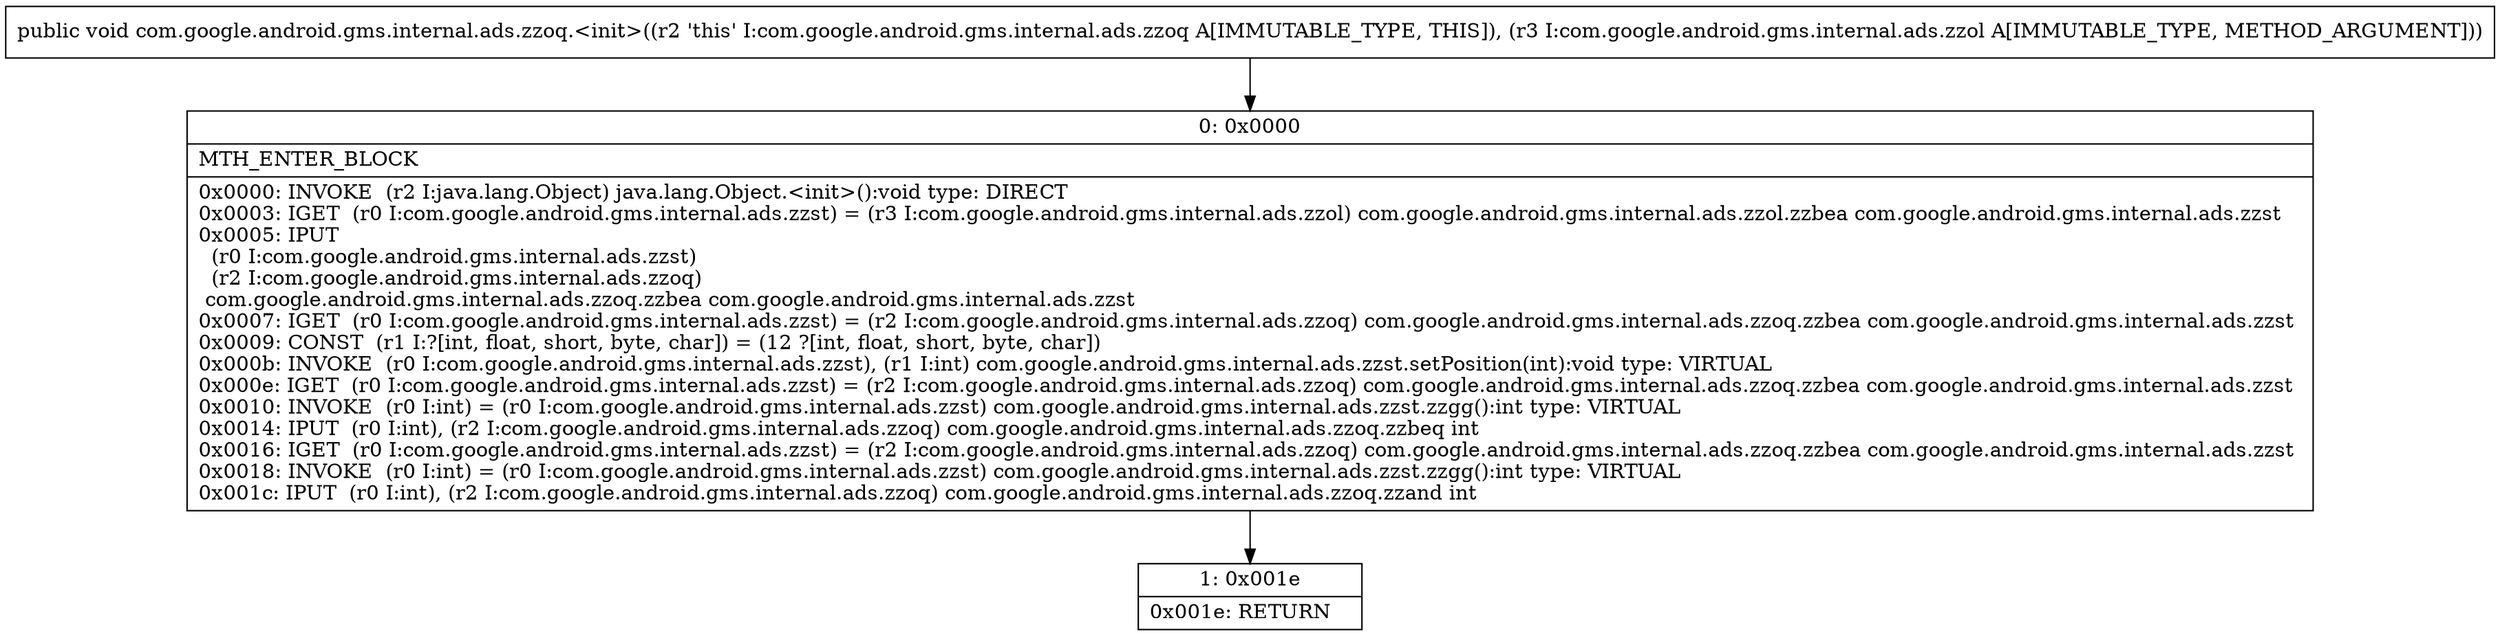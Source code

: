 digraph "CFG forcom.google.android.gms.internal.ads.zzoq.\<init\>(Lcom\/google\/android\/gms\/internal\/ads\/zzol;)V" {
Node_0 [shape=record,label="{0\:\ 0x0000|MTH_ENTER_BLOCK\l|0x0000: INVOKE  (r2 I:java.lang.Object) java.lang.Object.\<init\>():void type: DIRECT \l0x0003: IGET  (r0 I:com.google.android.gms.internal.ads.zzst) = (r3 I:com.google.android.gms.internal.ads.zzol) com.google.android.gms.internal.ads.zzol.zzbea com.google.android.gms.internal.ads.zzst \l0x0005: IPUT  \l  (r0 I:com.google.android.gms.internal.ads.zzst)\l  (r2 I:com.google.android.gms.internal.ads.zzoq)\l com.google.android.gms.internal.ads.zzoq.zzbea com.google.android.gms.internal.ads.zzst \l0x0007: IGET  (r0 I:com.google.android.gms.internal.ads.zzst) = (r2 I:com.google.android.gms.internal.ads.zzoq) com.google.android.gms.internal.ads.zzoq.zzbea com.google.android.gms.internal.ads.zzst \l0x0009: CONST  (r1 I:?[int, float, short, byte, char]) = (12 ?[int, float, short, byte, char]) \l0x000b: INVOKE  (r0 I:com.google.android.gms.internal.ads.zzst), (r1 I:int) com.google.android.gms.internal.ads.zzst.setPosition(int):void type: VIRTUAL \l0x000e: IGET  (r0 I:com.google.android.gms.internal.ads.zzst) = (r2 I:com.google.android.gms.internal.ads.zzoq) com.google.android.gms.internal.ads.zzoq.zzbea com.google.android.gms.internal.ads.zzst \l0x0010: INVOKE  (r0 I:int) = (r0 I:com.google.android.gms.internal.ads.zzst) com.google.android.gms.internal.ads.zzst.zzgg():int type: VIRTUAL \l0x0014: IPUT  (r0 I:int), (r2 I:com.google.android.gms.internal.ads.zzoq) com.google.android.gms.internal.ads.zzoq.zzbeq int \l0x0016: IGET  (r0 I:com.google.android.gms.internal.ads.zzst) = (r2 I:com.google.android.gms.internal.ads.zzoq) com.google.android.gms.internal.ads.zzoq.zzbea com.google.android.gms.internal.ads.zzst \l0x0018: INVOKE  (r0 I:int) = (r0 I:com.google.android.gms.internal.ads.zzst) com.google.android.gms.internal.ads.zzst.zzgg():int type: VIRTUAL \l0x001c: IPUT  (r0 I:int), (r2 I:com.google.android.gms.internal.ads.zzoq) com.google.android.gms.internal.ads.zzoq.zzand int \l}"];
Node_1 [shape=record,label="{1\:\ 0x001e|0x001e: RETURN   \l}"];
MethodNode[shape=record,label="{public void com.google.android.gms.internal.ads.zzoq.\<init\>((r2 'this' I:com.google.android.gms.internal.ads.zzoq A[IMMUTABLE_TYPE, THIS]), (r3 I:com.google.android.gms.internal.ads.zzol A[IMMUTABLE_TYPE, METHOD_ARGUMENT])) }"];
MethodNode -> Node_0;
Node_0 -> Node_1;
}

